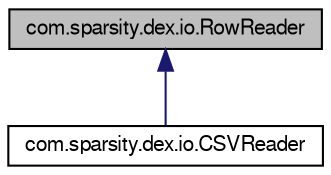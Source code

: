 digraph "com.sparsity.dex.io.RowReader"
{
  edge [fontname="FreeSans",fontsize="10",labelfontname="FreeSans",labelfontsize="10"];
  node [fontname="FreeSans",fontsize="10",shape=record];
  Node1 [label="com.sparsity.dex.io.RowReader",height=0.2,width=0.4,color="black", fillcolor="grey75", style="filled" fontcolor="black"];
  Node1 -> Node2 [dir="back",color="midnightblue",fontsize="10",style="solid",fontname="FreeSans"];
  Node2 [label="com.sparsity.dex.io.CSVReader",height=0.2,width=0.4,color="black", fillcolor="white", style="filled",URL="$classcom_1_1sparsity_1_1dex_1_1io_1_1CSVReader.html",tooltip="CSVReader interface."];
}
